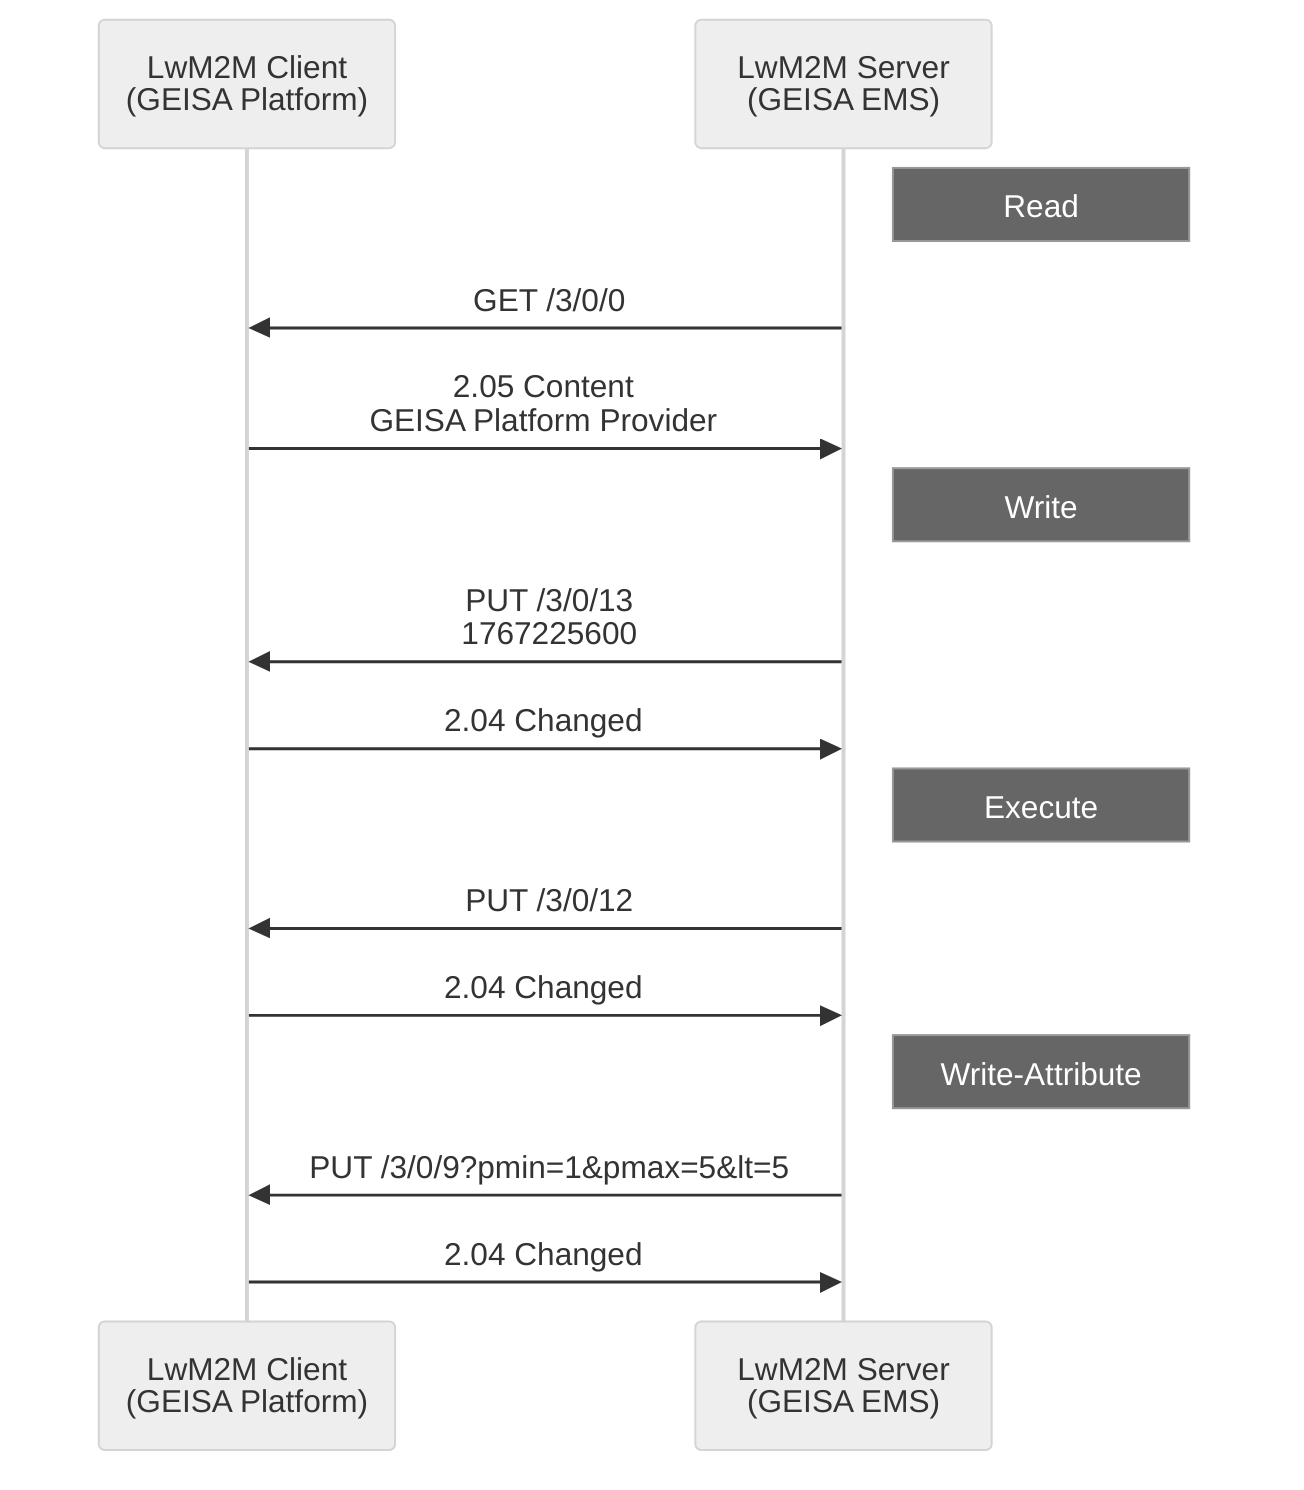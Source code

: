 ---
config:
  look: classic
  theme: neutral
---

sequenceDiagram
    participant C as LwM2M Client<br/>(GEISA Platform)
    participant S as LwM2M Server<br/>(GEISA EMS)
   
    Note right of S: Read
    S->>C: GET /3/0/0
    C->>S: 2.05 Content<br/>GEISA Platform Provider
    Note right of S: Write
    S->>C: PUT /3/0/13<br/>1767225600
    C->>S: 2.04 Changed
    Note right of S: Execute
    S->>C: PUT /3/0/12
    C->>S: 2.04 Changed
    Note right of S: Write-Attribute
    S->>C: PUT /3/0/9?pmin=1&pmax=5&lt=5
    C->>S: 2.04 Changed
